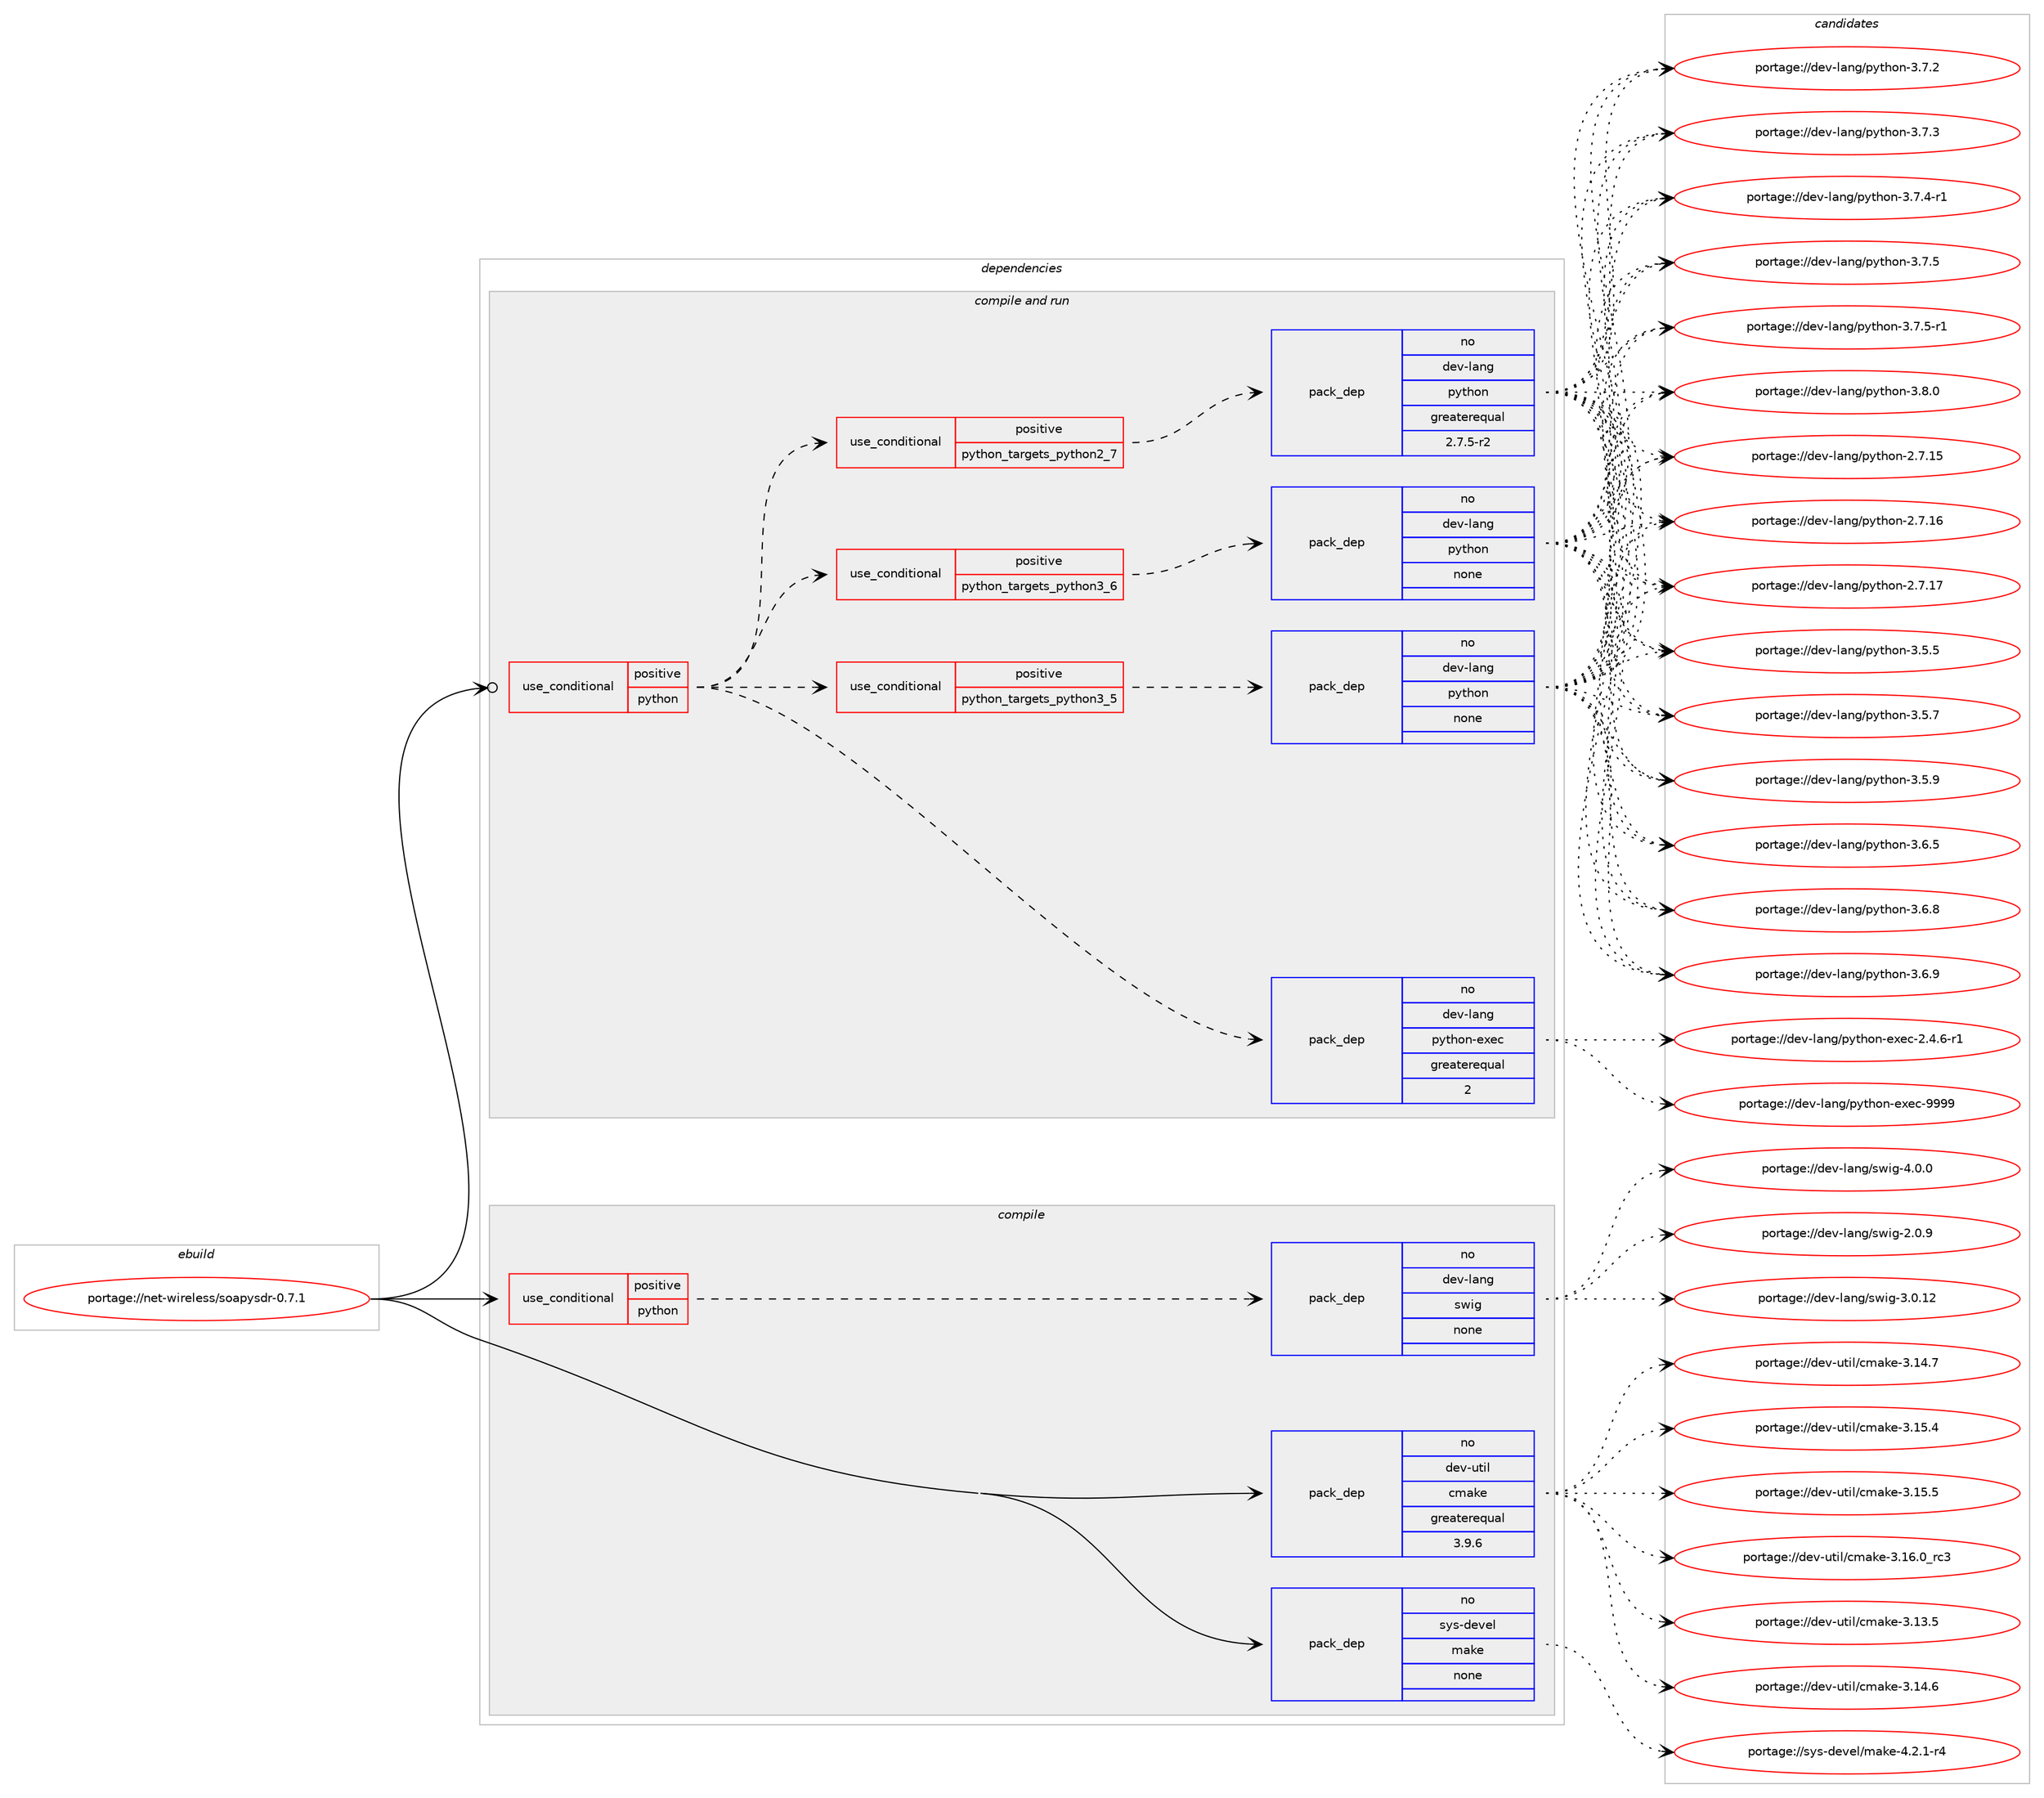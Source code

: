 digraph prolog {

# *************
# Graph options
# *************

newrank=true;
concentrate=true;
compound=true;
graph [rankdir=LR,fontname=Helvetica,fontsize=10,ranksep=1.5];#, ranksep=2.5, nodesep=0.2];
edge  [arrowhead=vee];
node  [fontname=Helvetica,fontsize=10];

# **********
# The ebuild
# **********

subgraph cluster_leftcol {
color=gray;
rank=same;
label=<<i>ebuild</i>>;
id [label="portage://net-wireless/soapysdr-0.7.1", color=red, width=4, href="../net-wireless/soapysdr-0.7.1.svg"];
}

# ****************
# The dependencies
# ****************

subgraph cluster_midcol {
color=gray;
label=<<i>dependencies</i>>;
subgraph cluster_compile {
fillcolor="#eeeeee";
style=filled;
label=<<i>compile</i>>;
subgraph cond94614 {
dependency378232 [label=<<TABLE BORDER="0" CELLBORDER="1" CELLSPACING="0" CELLPADDING="4"><TR><TD ROWSPAN="3" CELLPADDING="10">use_conditional</TD></TR><TR><TD>positive</TD></TR><TR><TD>python</TD></TR></TABLE>>, shape=none, color=red];
subgraph pack277209 {
dependency378233 [label=<<TABLE BORDER="0" CELLBORDER="1" CELLSPACING="0" CELLPADDING="4" WIDTH="220"><TR><TD ROWSPAN="6" CELLPADDING="30">pack_dep</TD></TR><TR><TD WIDTH="110">no</TD></TR><TR><TD>dev-lang</TD></TR><TR><TD>swig</TD></TR><TR><TD>none</TD></TR><TR><TD></TD></TR></TABLE>>, shape=none, color=blue];
}
dependency378232:e -> dependency378233:w [weight=20,style="dashed",arrowhead="vee"];
}
id:e -> dependency378232:w [weight=20,style="solid",arrowhead="vee"];
subgraph pack277210 {
dependency378234 [label=<<TABLE BORDER="0" CELLBORDER="1" CELLSPACING="0" CELLPADDING="4" WIDTH="220"><TR><TD ROWSPAN="6" CELLPADDING="30">pack_dep</TD></TR><TR><TD WIDTH="110">no</TD></TR><TR><TD>dev-util</TD></TR><TR><TD>cmake</TD></TR><TR><TD>greaterequal</TD></TR><TR><TD>3.9.6</TD></TR></TABLE>>, shape=none, color=blue];
}
id:e -> dependency378234:w [weight=20,style="solid",arrowhead="vee"];
subgraph pack277211 {
dependency378235 [label=<<TABLE BORDER="0" CELLBORDER="1" CELLSPACING="0" CELLPADDING="4" WIDTH="220"><TR><TD ROWSPAN="6" CELLPADDING="30">pack_dep</TD></TR><TR><TD WIDTH="110">no</TD></TR><TR><TD>sys-devel</TD></TR><TR><TD>make</TD></TR><TR><TD>none</TD></TR><TR><TD></TD></TR></TABLE>>, shape=none, color=blue];
}
id:e -> dependency378235:w [weight=20,style="solid",arrowhead="vee"];
}
subgraph cluster_compileandrun {
fillcolor="#eeeeee";
style=filled;
label=<<i>compile and run</i>>;
subgraph cond94615 {
dependency378236 [label=<<TABLE BORDER="0" CELLBORDER="1" CELLSPACING="0" CELLPADDING="4"><TR><TD ROWSPAN="3" CELLPADDING="10">use_conditional</TD></TR><TR><TD>positive</TD></TR><TR><TD>python</TD></TR></TABLE>>, shape=none, color=red];
subgraph cond94616 {
dependency378237 [label=<<TABLE BORDER="0" CELLBORDER="1" CELLSPACING="0" CELLPADDING="4"><TR><TD ROWSPAN="3" CELLPADDING="10">use_conditional</TD></TR><TR><TD>positive</TD></TR><TR><TD>python_targets_python2_7</TD></TR></TABLE>>, shape=none, color=red];
subgraph pack277212 {
dependency378238 [label=<<TABLE BORDER="0" CELLBORDER="1" CELLSPACING="0" CELLPADDING="4" WIDTH="220"><TR><TD ROWSPAN="6" CELLPADDING="30">pack_dep</TD></TR><TR><TD WIDTH="110">no</TD></TR><TR><TD>dev-lang</TD></TR><TR><TD>python</TD></TR><TR><TD>greaterequal</TD></TR><TR><TD>2.7.5-r2</TD></TR></TABLE>>, shape=none, color=blue];
}
dependency378237:e -> dependency378238:w [weight=20,style="dashed",arrowhead="vee"];
}
dependency378236:e -> dependency378237:w [weight=20,style="dashed",arrowhead="vee"];
subgraph cond94617 {
dependency378239 [label=<<TABLE BORDER="0" CELLBORDER="1" CELLSPACING="0" CELLPADDING="4"><TR><TD ROWSPAN="3" CELLPADDING="10">use_conditional</TD></TR><TR><TD>positive</TD></TR><TR><TD>python_targets_python3_5</TD></TR></TABLE>>, shape=none, color=red];
subgraph pack277213 {
dependency378240 [label=<<TABLE BORDER="0" CELLBORDER="1" CELLSPACING="0" CELLPADDING="4" WIDTH="220"><TR><TD ROWSPAN="6" CELLPADDING="30">pack_dep</TD></TR><TR><TD WIDTH="110">no</TD></TR><TR><TD>dev-lang</TD></TR><TR><TD>python</TD></TR><TR><TD>none</TD></TR><TR><TD></TD></TR></TABLE>>, shape=none, color=blue];
}
dependency378239:e -> dependency378240:w [weight=20,style="dashed",arrowhead="vee"];
}
dependency378236:e -> dependency378239:w [weight=20,style="dashed",arrowhead="vee"];
subgraph cond94618 {
dependency378241 [label=<<TABLE BORDER="0" CELLBORDER="1" CELLSPACING="0" CELLPADDING="4"><TR><TD ROWSPAN="3" CELLPADDING="10">use_conditional</TD></TR><TR><TD>positive</TD></TR><TR><TD>python_targets_python3_6</TD></TR></TABLE>>, shape=none, color=red];
subgraph pack277214 {
dependency378242 [label=<<TABLE BORDER="0" CELLBORDER="1" CELLSPACING="0" CELLPADDING="4" WIDTH="220"><TR><TD ROWSPAN="6" CELLPADDING="30">pack_dep</TD></TR><TR><TD WIDTH="110">no</TD></TR><TR><TD>dev-lang</TD></TR><TR><TD>python</TD></TR><TR><TD>none</TD></TR><TR><TD></TD></TR></TABLE>>, shape=none, color=blue];
}
dependency378241:e -> dependency378242:w [weight=20,style="dashed",arrowhead="vee"];
}
dependency378236:e -> dependency378241:w [weight=20,style="dashed",arrowhead="vee"];
subgraph pack277215 {
dependency378243 [label=<<TABLE BORDER="0" CELLBORDER="1" CELLSPACING="0" CELLPADDING="4" WIDTH="220"><TR><TD ROWSPAN="6" CELLPADDING="30">pack_dep</TD></TR><TR><TD WIDTH="110">no</TD></TR><TR><TD>dev-lang</TD></TR><TR><TD>python-exec</TD></TR><TR><TD>greaterequal</TD></TR><TR><TD>2</TD></TR></TABLE>>, shape=none, color=blue];
}
dependency378236:e -> dependency378243:w [weight=20,style="dashed",arrowhead="vee"];
}
id:e -> dependency378236:w [weight=20,style="solid",arrowhead="odotvee"];
}
subgraph cluster_run {
fillcolor="#eeeeee";
style=filled;
label=<<i>run</i>>;
}
}

# **************
# The candidates
# **************

subgraph cluster_choices {
rank=same;
color=gray;
label=<<i>candidates</i>>;

subgraph choice277209 {
color=black;
nodesep=1;
choiceportage100101118451089711010347115119105103455046484657 [label="portage://dev-lang/swig-2.0.9", color=red, width=4,href="../dev-lang/swig-2.0.9.svg"];
choiceportage10010111845108971101034711511910510345514648464950 [label="portage://dev-lang/swig-3.0.12", color=red, width=4,href="../dev-lang/swig-3.0.12.svg"];
choiceportage100101118451089711010347115119105103455246484648 [label="portage://dev-lang/swig-4.0.0", color=red, width=4,href="../dev-lang/swig-4.0.0.svg"];
dependency378233:e -> choiceportage100101118451089711010347115119105103455046484657:w [style=dotted,weight="100"];
dependency378233:e -> choiceportage10010111845108971101034711511910510345514648464950:w [style=dotted,weight="100"];
dependency378233:e -> choiceportage100101118451089711010347115119105103455246484648:w [style=dotted,weight="100"];
}
subgraph choice277210 {
color=black;
nodesep=1;
choiceportage1001011184511711610510847991099710710145514649514653 [label="portage://dev-util/cmake-3.13.5", color=red, width=4,href="../dev-util/cmake-3.13.5.svg"];
choiceportage1001011184511711610510847991099710710145514649524654 [label="portage://dev-util/cmake-3.14.6", color=red, width=4,href="../dev-util/cmake-3.14.6.svg"];
choiceportage1001011184511711610510847991099710710145514649524655 [label="portage://dev-util/cmake-3.14.7", color=red, width=4,href="../dev-util/cmake-3.14.7.svg"];
choiceportage1001011184511711610510847991099710710145514649534652 [label="portage://dev-util/cmake-3.15.4", color=red, width=4,href="../dev-util/cmake-3.15.4.svg"];
choiceportage1001011184511711610510847991099710710145514649534653 [label="portage://dev-util/cmake-3.15.5", color=red, width=4,href="../dev-util/cmake-3.15.5.svg"];
choiceportage1001011184511711610510847991099710710145514649544648951149951 [label="portage://dev-util/cmake-3.16.0_rc3", color=red, width=4,href="../dev-util/cmake-3.16.0_rc3.svg"];
dependency378234:e -> choiceportage1001011184511711610510847991099710710145514649514653:w [style=dotted,weight="100"];
dependency378234:e -> choiceportage1001011184511711610510847991099710710145514649524654:w [style=dotted,weight="100"];
dependency378234:e -> choiceportage1001011184511711610510847991099710710145514649524655:w [style=dotted,weight="100"];
dependency378234:e -> choiceportage1001011184511711610510847991099710710145514649534652:w [style=dotted,weight="100"];
dependency378234:e -> choiceportage1001011184511711610510847991099710710145514649534653:w [style=dotted,weight="100"];
dependency378234:e -> choiceportage1001011184511711610510847991099710710145514649544648951149951:w [style=dotted,weight="100"];
}
subgraph choice277211 {
color=black;
nodesep=1;
choiceportage1151211154510010111810110847109971071014552465046494511452 [label="portage://sys-devel/make-4.2.1-r4", color=red, width=4,href="../sys-devel/make-4.2.1-r4.svg"];
dependency378235:e -> choiceportage1151211154510010111810110847109971071014552465046494511452:w [style=dotted,weight="100"];
}
subgraph choice277212 {
color=black;
nodesep=1;
choiceportage10010111845108971101034711212111610411111045504655464953 [label="portage://dev-lang/python-2.7.15", color=red, width=4,href="../dev-lang/python-2.7.15.svg"];
choiceportage10010111845108971101034711212111610411111045504655464954 [label="portage://dev-lang/python-2.7.16", color=red, width=4,href="../dev-lang/python-2.7.16.svg"];
choiceportage10010111845108971101034711212111610411111045504655464955 [label="portage://dev-lang/python-2.7.17", color=red, width=4,href="../dev-lang/python-2.7.17.svg"];
choiceportage100101118451089711010347112121116104111110455146534653 [label="portage://dev-lang/python-3.5.5", color=red, width=4,href="../dev-lang/python-3.5.5.svg"];
choiceportage100101118451089711010347112121116104111110455146534655 [label="portage://dev-lang/python-3.5.7", color=red, width=4,href="../dev-lang/python-3.5.7.svg"];
choiceportage100101118451089711010347112121116104111110455146534657 [label="portage://dev-lang/python-3.5.9", color=red, width=4,href="../dev-lang/python-3.5.9.svg"];
choiceportage100101118451089711010347112121116104111110455146544653 [label="portage://dev-lang/python-3.6.5", color=red, width=4,href="../dev-lang/python-3.6.5.svg"];
choiceportage100101118451089711010347112121116104111110455146544656 [label="portage://dev-lang/python-3.6.8", color=red, width=4,href="../dev-lang/python-3.6.8.svg"];
choiceportage100101118451089711010347112121116104111110455146544657 [label="portage://dev-lang/python-3.6.9", color=red, width=4,href="../dev-lang/python-3.6.9.svg"];
choiceportage100101118451089711010347112121116104111110455146554650 [label="portage://dev-lang/python-3.7.2", color=red, width=4,href="../dev-lang/python-3.7.2.svg"];
choiceportage100101118451089711010347112121116104111110455146554651 [label="portage://dev-lang/python-3.7.3", color=red, width=4,href="../dev-lang/python-3.7.3.svg"];
choiceportage1001011184510897110103471121211161041111104551465546524511449 [label="portage://dev-lang/python-3.7.4-r1", color=red, width=4,href="../dev-lang/python-3.7.4-r1.svg"];
choiceportage100101118451089711010347112121116104111110455146554653 [label="portage://dev-lang/python-3.7.5", color=red, width=4,href="../dev-lang/python-3.7.5.svg"];
choiceportage1001011184510897110103471121211161041111104551465546534511449 [label="portage://dev-lang/python-3.7.5-r1", color=red, width=4,href="../dev-lang/python-3.7.5-r1.svg"];
choiceportage100101118451089711010347112121116104111110455146564648 [label="portage://dev-lang/python-3.8.0", color=red, width=4,href="../dev-lang/python-3.8.0.svg"];
dependency378238:e -> choiceportage10010111845108971101034711212111610411111045504655464953:w [style=dotted,weight="100"];
dependency378238:e -> choiceportage10010111845108971101034711212111610411111045504655464954:w [style=dotted,weight="100"];
dependency378238:e -> choiceportage10010111845108971101034711212111610411111045504655464955:w [style=dotted,weight="100"];
dependency378238:e -> choiceportage100101118451089711010347112121116104111110455146534653:w [style=dotted,weight="100"];
dependency378238:e -> choiceportage100101118451089711010347112121116104111110455146534655:w [style=dotted,weight="100"];
dependency378238:e -> choiceportage100101118451089711010347112121116104111110455146534657:w [style=dotted,weight="100"];
dependency378238:e -> choiceportage100101118451089711010347112121116104111110455146544653:w [style=dotted,weight="100"];
dependency378238:e -> choiceportage100101118451089711010347112121116104111110455146544656:w [style=dotted,weight="100"];
dependency378238:e -> choiceportage100101118451089711010347112121116104111110455146544657:w [style=dotted,weight="100"];
dependency378238:e -> choiceportage100101118451089711010347112121116104111110455146554650:w [style=dotted,weight="100"];
dependency378238:e -> choiceportage100101118451089711010347112121116104111110455146554651:w [style=dotted,weight="100"];
dependency378238:e -> choiceportage1001011184510897110103471121211161041111104551465546524511449:w [style=dotted,weight="100"];
dependency378238:e -> choiceportage100101118451089711010347112121116104111110455146554653:w [style=dotted,weight="100"];
dependency378238:e -> choiceportage1001011184510897110103471121211161041111104551465546534511449:w [style=dotted,weight="100"];
dependency378238:e -> choiceportage100101118451089711010347112121116104111110455146564648:w [style=dotted,weight="100"];
}
subgraph choice277213 {
color=black;
nodesep=1;
choiceportage10010111845108971101034711212111610411111045504655464953 [label="portage://dev-lang/python-2.7.15", color=red, width=4,href="../dev-lang/python-2.7.15.svg"];
choiceportage10010111845108971101034711212111610411111045504655464954 [label="portage://dev-lang/python-2.7.16", color=red, width=4,href="../dev-lang/python-2.7.16.svg"];
choiceportage10010111845108971101034711212111610411111045504655464955 [label="portage://dev-lang/python-2.7.17", color=red, width=4,href="../dev-lang/python-2.7.17.svg"];
choiceportage100101118451089711010347112121116104111110455146534653 [label="portage://dev-lang/python-3.5.5", color=red, width=4,href="../dev-lang/python-3.5.5.svg"];
choiceportage100101118451089711010347112121116104111110455146534655 [label="portage://dev-lang/python-3.5.7", color=red, width=4,href="../dev-lang/python-3.5.7.svg"];
choiceportage100101118451089711010347112121116104111110455146534657 [label="portage://dev-lang/python-3.5.9", color=red, width=4,href="../dev-lang/python-3.5.9.svg"];
choiceportage100101118451089711010347112121116104111110455146544653 [label="portage://dev-lang/python-3.6.5", color=red, width=4,href="../dev-lang/python-3.6.5.svg"];
choiceportage100101118451089711010347112121116104111110455146544656 [label="portage://dev-lang/python-3.6.8", color=red, width=4,href="../dev-lang/python-3.6.8.svg"];
choiceportage100101118451089711010347112121116104111110455146544657 [label="portage://dev-lang/python-3.6.9", color=red, width=4,href="../dev-lang/python-3.6.9.svg"];
choiceportage100101118451089711010347112121116104111110455146554650 [label="portage://dev-lang/python-3.7.2", color=red, width=4,href="../dev-lang/python-3.7.2.svg"];
choiceportage100101118451089711010347112121116104111110455146554651 [label="portage://dev-lang/python-3.7.3", color=red, width=4,href="../dev-lang/python-3.7.3.svg"];
choiceportage1001011184510897110103471121211161041111104551465546524511449 [label="portage://dev-lang/python-3.7.4-r1", color=red, width=4,href="../dev-lang/python-3.7.4-r1.svg"];
choiceportage100101118451089711010347112121116104111110455146554653 [label="portage://dev-lang/python-3.7.5", color=red, width=4,href="../dev-lang/python-3.7.5.svg"];
choiceportage1001011184510897110103471121211161041111104551465546534511449 [label="portage://dev-lang/python-3.7.5-r1", color=red, width=4,href="../dev-lang/python-3.7.5-r1.svg"];
choiceportage100101118451089711010347112121116104111110455146564648 [label="portage://dev-lang/python-3.8.0", color=red, width=4,href="../dev-lang/python-3.8.0.svg"];
dependency378240:e -> choiceportage10010111845108971101034711212111610411111045504655464953:w [style=dotted,weight="100"];
dependency378240:e -> choiceportage10010111845108971101034711212111610411111045504655464954:w [style=dotted,weight="100"];
dependency378240:e -> choiceportage10010111845108971101034711212111610411111045504655464955:w [style=dotted,weight="100"];
dependency378240:e -> choiceportage100101118451089711010347112121116104111110455146534653:w [style=dotted,weight="100"];
dependency378240:e -> choiceportage100101118451089711010347112121116104111110455146534655:w [style=dotted,weight="100"];
dependency378240:e -> choiceportage100101118451089711010347112121116104111110455146534657:w [style=dotted,weight="100"];
dependency378240:e -> choiceportage100101118451089711010347112121116104111110455146544653:w [style=dotted,weight="100"];
dependency378240:e -> choiceportage100101118451089711010347112121116104111110455146544656:w [style=dotted,weight="100"];
dependency378240:e -> choiceportage100101118451089711010347112121116104111110455146544657:w [style=dotted,weight="100"];
dependency378240:e -> choiceportage100101118451089711010347112121116104111110455146554650:w [style=dotted,weight="100"];
dependency378240:e -> choiceportage100101118451089711010347112121116104111110455146554651:w [style=dotted,weight="100"];
dependency378240:e -> choiceportage1001011184510897110103471121211161041111104551465546524511449:w [style=dotted,weight="100"];
dependency378240:e -> choiceportage100101118451089711010347112121116104111110455146554653:w [style=dotted,weight="100"];
dependency378240:e -> choiceportage1001011184510897110103471121211161041111104551465546534511449:w [style=dotted,weight="100"];
dependency378240:e -> choiceportage100101118451089711010347112121116104111110455146564648:w [style=dotted,weight="100"];
}
subgraph choice277214 {
color=black;
nodesep=1;
choiceportage10010111845108971101034711212111610411111045504655464953 [label="portage://dev-lang/python-2.7.15", color=red, width=4,href="../dev-lang/python-2.7.15.svg"];
choiceportage10010111845108971101034711212111610411111045504655464954 [label="portage://dev-lang/python-2.7.16", color=red, width=4,href="../dev-lang/python-2.7.16.svg"];
choiceportage10010111845108971101034711212111610411111045504655464955 [label="portage://dev-lang/python-2.7.17", color=red, width=4,href="../dev-lang/python-2.7.17.svg"];
choiceportage100101118451089711010347112121116104111110455146534653 [label="portage://dev-lang/python-3.5.5", color=red, width=4,href="../dev-lang/python-3.5.5.svg"];
choiceportage100101118451089711010347112121116104111110455146534655 [label="portage://dev-lang/python-3.5.7", color=red, width=4,href="../dev-lang/python-3.5.7.svg"];
choiceportage100101118451089711010347112121116104111110455146534657 [label="portage://dev-lang/python-3.5.9", color=red, width=4,href="../dev-lang/python-3.5.9.svg"];
choiceportage100101118451089711010347112121116104111110455146544653 [label="portage://dev-lang/python-3.6.5", color=red, width=4,href="../dev-lang/python-3.6.5.svg"];
choiceportage100101118451089711010347112121116104111110455146544656 [label="portage://dev-lang/python-3.6.8", color=red, width=4,href="../dev-lang/python-3.6.8.svg"];
choiceportage100101118451089711010347112121116104111110455146544657 [label="portage://dev-lang/python-3.6.9", color=red, width=4,href="../dev-lang/python-3.6.9.svg"];
choiceportage100101118451089711010347112121116104111110455146554650 [label="portage://dev-lang/python-3.7.2", color=red, width=4,href="../dev-lang/python-3.7.2.svg"];
choiceportage100101118451089711010347112121116104111110455146554651 [label="portage://dev-lang/python-3.7.3", color=red, width=4,href="../dev-lang/python-3.7.3.svg"];
choiceportage1001011184510897110103471121211161041111104551465546524511449 [label="portage://dev-lang/python-3.7.4-r1", color=red, width=4,href="../dev-lang/python-3.7.4-r1.svg"];
choiceportage100101118451089711010347112121116104111110455146554653 [label="portage://dev-lang/python-3.7.5", color=red, width=4,href="../dev-lang/python-3.7.5.svg"];
choiceportage1001011184510897110103471121211161041111104551465546534511449 [label="portage://dev-lang/python-3.7.5-r1", color=red, width=4,href="../dev-lang/python-3.7.5-r1.svg"];
choiceportage100101118451089711010347112121116104111110455146564648 [label="portage://dev-lang/python-3.8.0", color=red, width=4,href="../dev-lang/python-3.8.0.svg"];
dependency378242:e -> choiceportage10010111845108971101034711212111610411111045504655464953:w [style=dotted,weight="100"];
dependency378242:e -> choiceportage10010111845108971101034711212111610411111045504655464954:w [style=dotted,weight="100"];
dependency378242:e -> choiceportage10010111845108971101034711212111610411111045504655464955:w [style=dotted,weight="100"];
dependency378242:e -> choiceportage100101118451089711010347112121116104111110455146534653:w [style=dotted,weight="100"];
dependency378242:e -> choiceportage100101118451089711010347112121116104111110455146534655:w [style=dotted,weight="100"];
dependency378242:e -> choiceportage100101118451089711010347112121116104111110455146534657:w [style=dotted,weight="100"];
dependency378242:e -> choiceportage100101118451089711010347112121116104111110455146544653:w [style=dotted,weight="100"];
dependency378242:e -> choiceportage100101118451089711010347112121116104111110455146544656:w [style=dotted,weight="100"];
dependency378242:e -> choiceportage100101118451089711010347112121116104111110455146544657:w [style=dotted,weight="100"];
dependency378242:e -> choiceportage100101118451089711010347112121116104111110455146554650:w [style=dotted,weight="100"];
dependency378242:e -> choiceportage100101118451089711010347112121116104111110455146554651:w [style=dotted,weight="100"];
dependency378242:e -> choiceportage1001011184510897110103471121211161041111104551465546524511449:w [style=dotted,weight="100"];
dependency378242:e -> choiceportage100101118451089711010347112121116104111110455146554653:w [style=dotted,weight="100"];
dependency378242:e -> choiceportage1001011184510897110103471121211161041111104551465546534511449:w [style=dotted,weight="100"];
dependency378242:e -> choiceportage100101118451089711010347112121116104111110455146564648:w [style=dotted,weight="100"];
}
subgraph choice277215 {
color=black;
nodesep=1;
choiceportage10010111845108971101034711212111610411111045101120101994550465246544511449 [label="portage://dev-lang/python-exec-2.4.6-r1", color=red, width=4,href="../dev-lang/python-exec-2.4.6-r1.svg"];
choiceportage10010111845108971101034711212111610411111045101120101994557575757 [label="portage://dev-lang/python-exec-9999", color=red, width=4,href="../dev-lang/python-exec-9999.svg"];
dependency378243:e -> choiceportage10010111845108971101034711212111610411111045101120101994550465246544511449:w [style=dotted,weight="100"];
dependency378243:e -> choiceportage10010111845108971101034711212111610411111045101120101994557575757:w [style=dotted,weight="100"];
}
}

}

